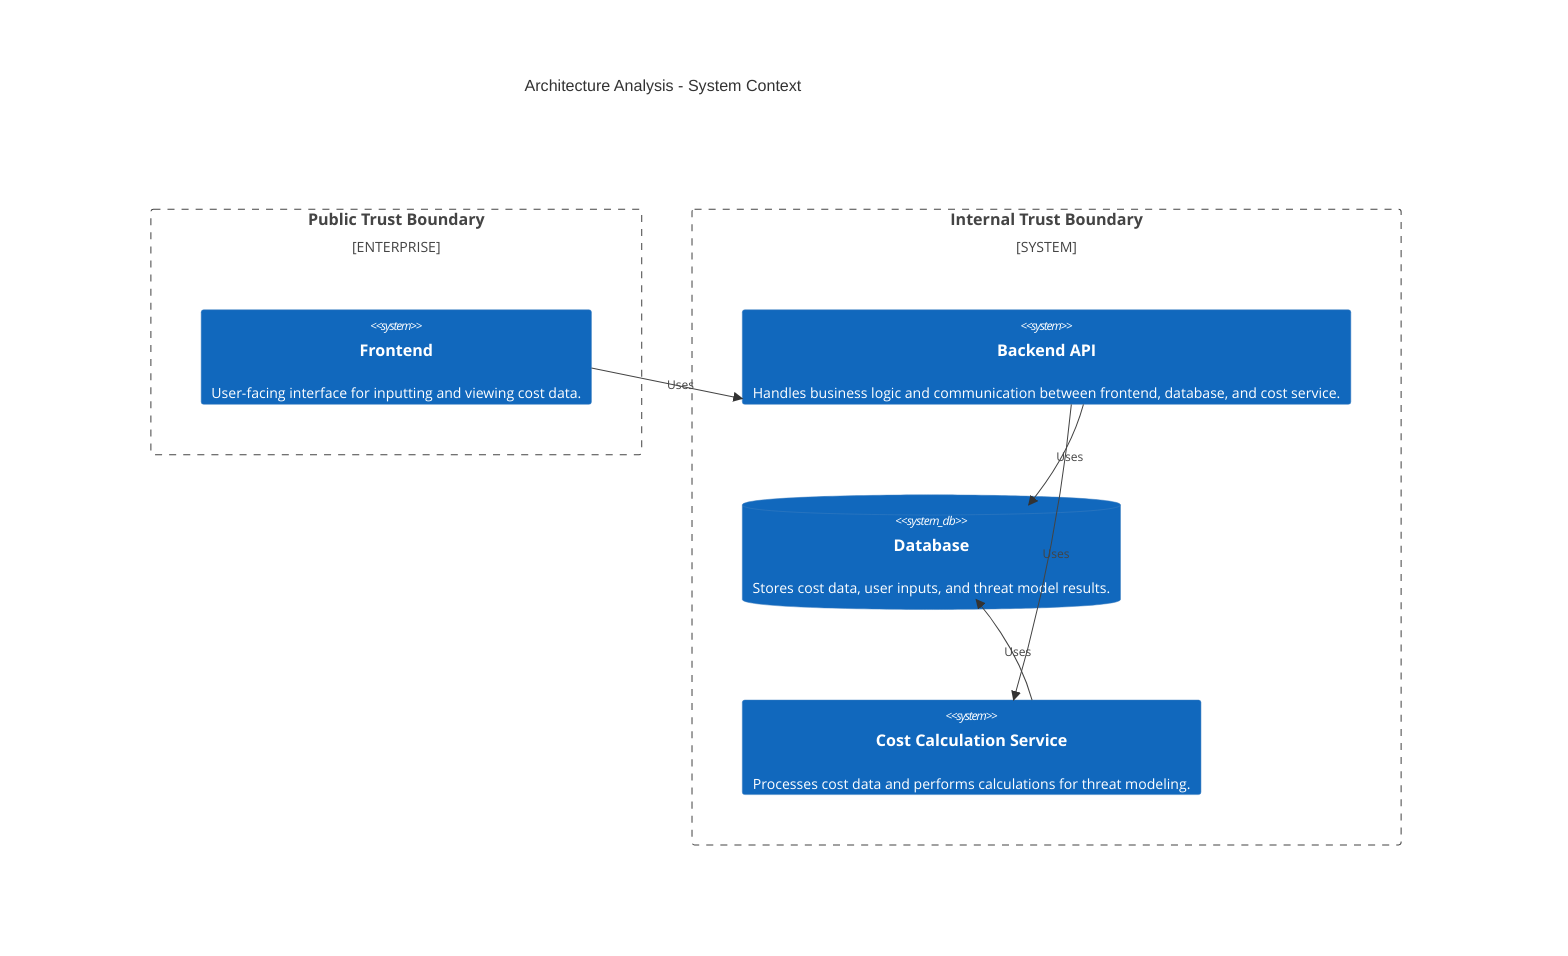 C4Context
    title Architecture Analysis - System Context
    Enterprise_Boundary(tb_Public_Trust_Boundary, "Public Trust Boundary") {
        System(Frontend, "Frontend", "User-facing interface for inputting and viewing cost data.")
    }
    System_Boundary(tb_Internal_Trust_Boundary, "Internal Trust Boundary") {
        System(Backend_API, "Backend API", "Handles business logic and communication between frontend, database, and cost service.")
        SystemDb(Database, "Database", "Stores cost data, user inputs, and threat model results.")
        System(Cost_Calculation_Service, "Cost Calculation Service", "Processes cost data and performs calculations for threat modeling.")
    }

    Rel(Frontend, Backend_API, "Uses")
    Rel(Backend_API, Database, "Uses")
    Rel(Backend_API, Cost_Calculation_Service, "Uses")
    Rel(Cost_Calculation_Service, Database, "Uses")